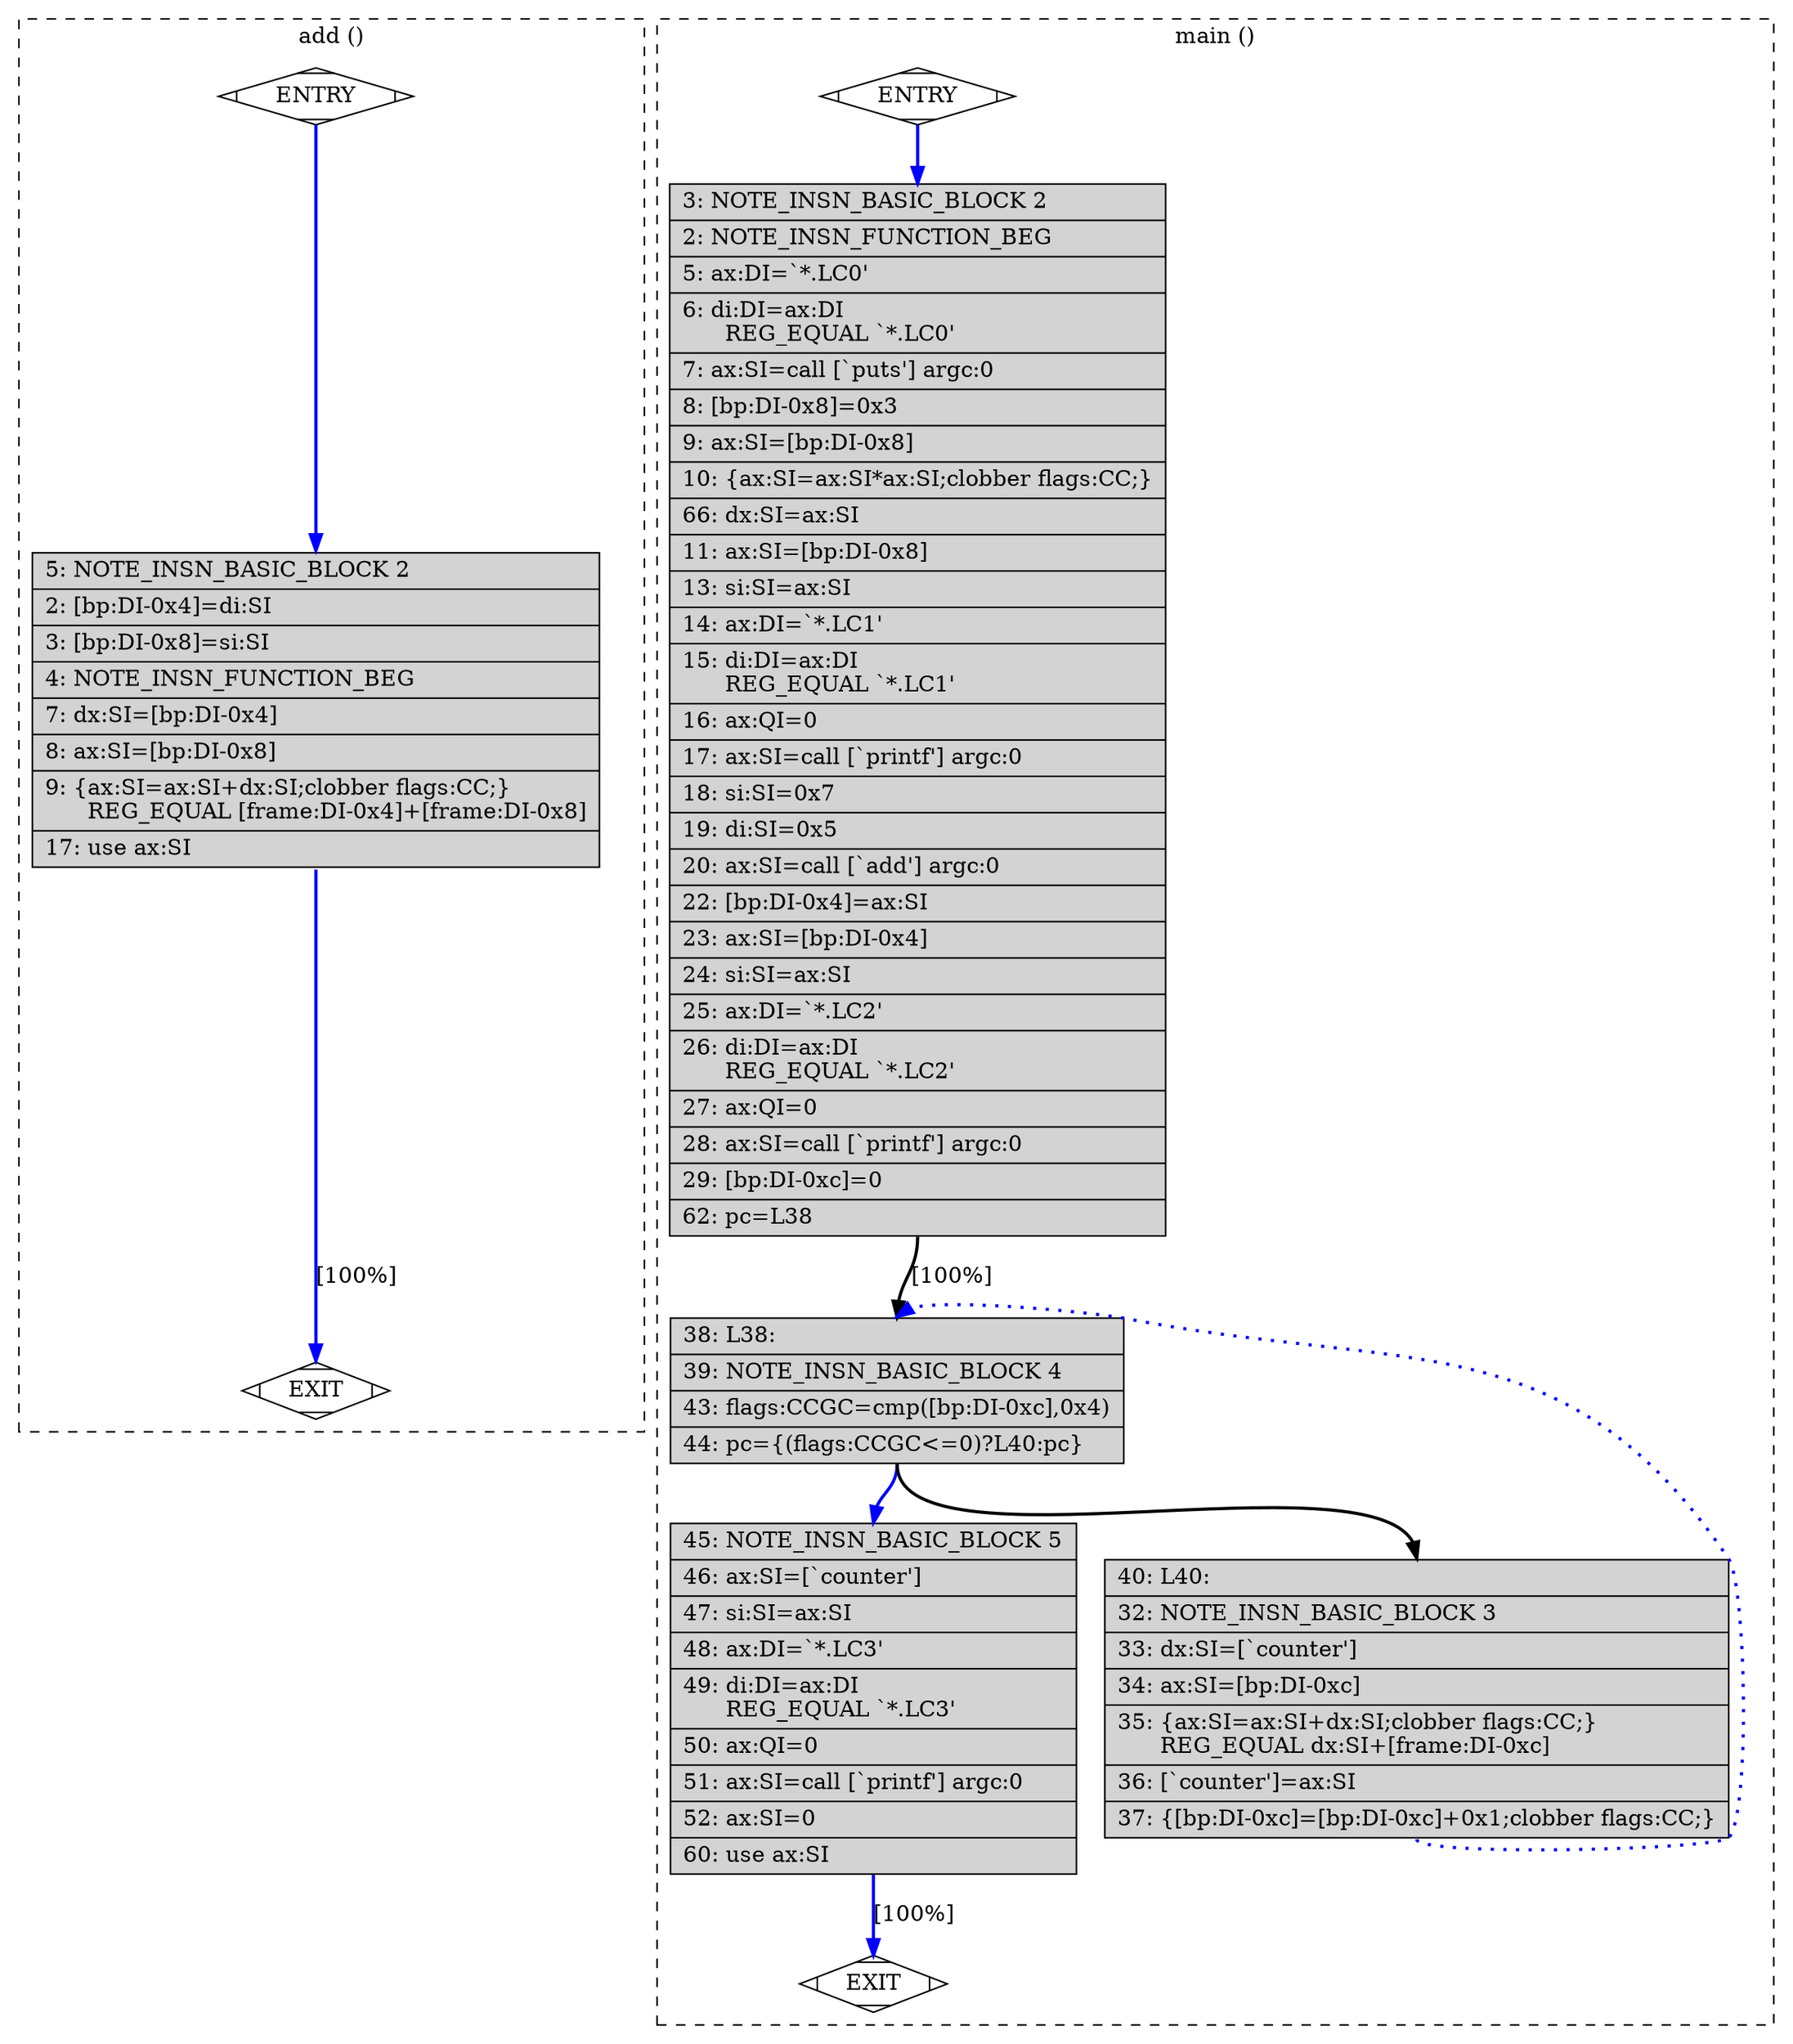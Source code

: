 digraph "test1.c.295r.reload" {
overlap=false;
subgraph "cluster_add" {
	style="dashed";
	color="black";
	label="add ()";
	fn_0_basic_block_0 [shape=Mdiamond,style=filled,fillcolor=white,label="ENTRY"];

	fn_0_basic_block_2 [shape=record,style=filled,fillcolor=lightgrey,label="{\ \ \ \ 5:\ NOTE_INSN_BASIC_BLOCK\ 2\l\
|\ \ \ \ 2:\ [bp:DI-0x4]=di:SI\l\
|\ \ \ \ 3:\ [bp:DI-0x8]=si:SI\l\
|\ \ \ \ 4:\ NOTE_INSN_FUNCTION_BEG\l\
|\ \ \ \ 7:\ dx:SI=[bp:DI-0x4]\l\
|\ \ \ \ 8:\ ax:SI=[bp:DI-0x8]\l\
|\ \ \ \ 9:\ \{ax:SI=ax:SI+dx:SI;clobber\ flags:CC;\}\l\
\ \ \ \ \ \ REG_EQUAL\ [frame:DI-0x4]+[frame:DI-0x8]\l\
|\ \ \ 17:\ use\ ax:SI\l\
}"];

	fn_0_basic_block_1 [shape=Mdiamond,style=filled,fillcolor=white,label="EXIT"];

	fn_0_basic_block_0:s -> fn_0_basic_block_2:n [style="solid,bold",color=blue,weight=100,constraint=true];
	fn_0_basic_block_2:s -> fn_0_basic_block_1:n [style="solid,bold",color=blue,weight=100,constraint=true,label="[100%]"];
	fn_0_basic_block_0:s -> fn_0_basic_block_1:n [style="invis",constraint=true];
}
subgraph "cluster_main" {
	style="dashed";
	color="black";
	label="main ()";
	fn_1_basic_block_0 [shape=Mdiamond,style=filled,fillcolor=white,label="ENTRY"];

	fn_1_basic_block_2 [shape=record,style=filled,fillcolor=lightgrey,label="{\ \ \ \ 3:\ NOTE_INSN_BASIC_BLOCK\ 2\l\
|\ \ \ \ 2:\ NOTE_INSN_FUNCTION_BEG\l\
|\ \ \ \ 5:\ ax:DI=`*.LC0'\l\
|\ \ \ \ 6:\ di:DI=ax:DI\l\
\ \ \ \ \ \ REG_EQUAL\ `*.LC0'\l\
|\ \ \ \ 7:\ ax:SI=call\ [`puts']\ argc:0\l\
|\ \ \ \ 8:\ [bp:DI-0x8]=0x3\l\
|\ \ \ \ 9:\ ax:SI=[bp:DI-0x8]\l\
|\ \ \ 10:\ \{ax:SI=ax:SI*ax:SI;clobber\ flags:CC;\}\l\
|\ \ \ 66:\ dx:SI=ax:SI\l\
|\ \ \ 11:\ ax:SI=[bp:DI-0x8]\l\
|\ \ \ 13:\ si:SI=ax:SI\l\
|\ \ \ 14:\ ax:DI=`*.LC1'\l\
|\ \ \ 15:\ di:DI=ax:DI\l\
\ \ \ \ \ \ REG_EQUAL\ `*.LC1'\l\
|\ \ \ 16:\ ax:QI=0\l\
|\ \ \ 17:\ ax:SI=call\ [`printf']\ argc:0\l\
|\ \ \ 18:\ si:SI=0x7\l\
|\ \ \ 19:\ di:SI=0x5\l\
|\ \ \ 20:\ ax:SI=call\ [`add']\ argc:0\l\
|\ \ \ 22:\ [bp:DI-0x4]=ax:SI\l\
|\ \ \ 23:\ ax:SI=[bp:DI-0x4]\l\
|\ \ \ 24:\ si:SI=ax:SI\l\
|\ \ \ 25:\ ax:DI=`*.LC2'\l\
|\ \ \ 26:\ di:DI=ax:DI\l\
\ \ \ \ \ \ REG_EQUAL\ `*.LC2'\l\
|\ \ \ 27:\ ax:QI=0\l\
|\ \ \ 28:\ ax:SI=call\ [`printf']\ argc:0\l\
|\ \ \ 29:\ [bp:DI-0xc]=0\l\
|\ \ \ 62:\ pc=L38\l\
}"];

	fn_1_basic_block_4 [shape=record,style=filled,fillcolor=lightgrey,label="{\ \ \ 38:\ L38:\l\
|\ \ \ 39:\ NOTE_INSN_BASIC_BLOCK\ 4\l\
|\ \ \ 43:\ flags:CCGC=cmp([bp:DI-0xc],0x4)\l\
|\ \ \ 44:\ pc=\{(flags:CCGC\<=0)?L40:pc\}\l\
}"];

	fn_1_basic_block_5 [shape=record,style=filled,fillcolor=lightgrey,label="{\ \ \ 45:\ NOTE_INSN_BASIC_BLOCK\ 5\l\
|\ \ \ 46:\ ax:SI=[`counter']\l\
|\ \ \ 47:\ si:SI=ax:SI\l\
|\ \ \ 48:\ ax:DI=`*.LC3'\l\
|\ \ \ 49:\ di:DI=ax:DI\l\
\ \ \ \ \ \ REG_EQUAL\ `*.LC3'\l\
|\ \ \ 50:\ ax:QI=0\l\
|\ \ \ 51:\ ax:SI=call\ [`printf']\ argc:0\l\
|\ \ \ 52:\ ax:SI=0\l\
|\ \ \ 60:\ use\ ax:SI\l\
}"];

	fn_1_basic_block_3 [shape=record,style=filled,fillcolor=lightgrey,label="{\ \ \ 40:\ L40:\l\
|\ \ \ 32:\ NOTE_INSN_BASIC_BLOCK\ 3\l\
|\ \ \ 33:\ dx:SI=[`counter']\l\
|\ \ \ 34:\ ax:SI=[bp:DI-0xc]\l\
|\ \ \ 35:\ \{ax:SI=ax:SI+dx:SI;clobber\ flags:CC;\}\l\
\ \ \ \ \ \ REG_EQUAL\ dx:SI+[frame:DI-0xc]\l\
|\ \ \ 36:\ [`counter']=ax:SI\l\
|\ \ \ 37:\ \{[bp:DI-0xc]=[bp:DI-0xc]+0x1;clobber\ flags:CC;\}\l\
}"];

	fn_1_basic_block_1 [shape=Mdiamond,style=filled,fillcolor=white,label="EXIT"];

	fn_1_basic_block_0:s -> fn_1_basic_block_2:n [style="solid,bold",color=blue,weight=100,constraint=true];
	fn_1_basic_block_2:s -> fn_1_basic_block_4:n [style="solid,bold",color=black,weight=10,constraint=true,label="[100%]"];
	fn_1_basic_block_3:s -> fn_1_basic_block_4:n [style="dotted,bold",color=blue,weight=10,constraint=false];
	fn_1_basic_block_4:s -> fn_1_basic_block_3:n [style="solid,bold",color=black,weight=10,constraint=true];
	fn_1_basic_block_4:s -> fn_1_basic_block_5:n [style="solid,bold",color=blue,weight=100,constraint=true];
	fn_1_basic_block_5:s -> fn_1_basic_block_1:n [style="solid,bold",color=blue,weight=100,constraint=true,label="[100%]"];
	fn_1_basic_block_0:s -> fn_1_basic_block_1:n [style="invis",constraint=true];
}
}

